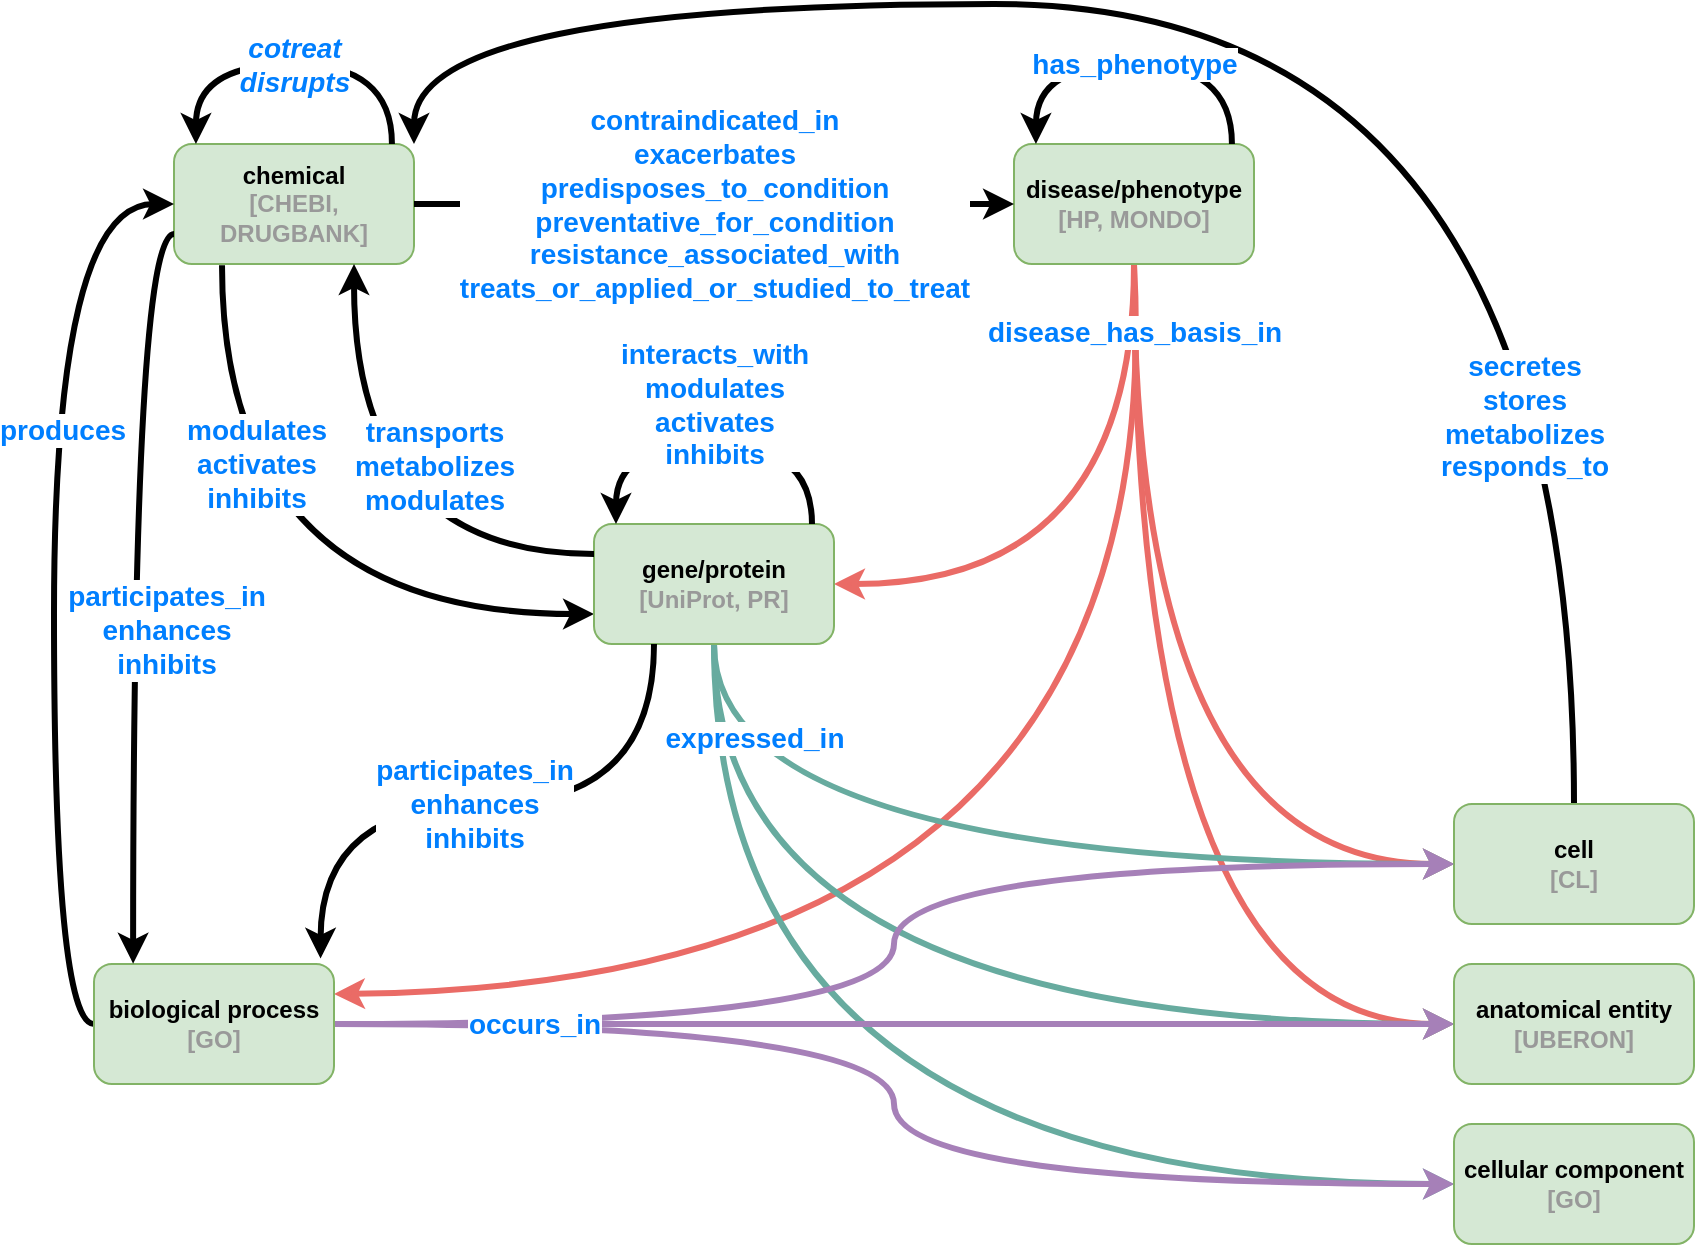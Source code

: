 <mxfile version="24.7.10">
  <diagram name="Page-1" id="LkxXupysr21N3MxYcen2">
    <mxGraphModel dx="1038" dy="665" grid="1" gridSize="10" guides="1" tooltips="1" connect="1" arrows="1" fold="1" page="1" pageScale="1" pageWidth="850" pageHeight="1100" math="0" shadow="0">
      <root>
        <mxCell id="0" />
        <mxCell id="1" parent="0" />
        <mxCell id="spfW1VIJ5o4r3bgIPGs1-16" style="edgeStyle=orthogonalEdgeStyle;rounded=0;orthogonalLoop=1;jettySize=auto;html=1;exitX=0.2;exitY=1.011;exitDx=0;exitDy=0;entryX=0;entryY=0.75;entryDx=0;entryDy=0;curved=1;strokeWidth=3;exitPerimeter=0;" edge="1" parent="1" source="ZjCM9oIh9QFQOClQckcP-2" target="ZjCM9oIh9QFQOClQckcP-4">
          <mxGeometry relative="1" as="geometry" />
        </mxCell>
        <mxCell id="spfW1VIJ5o4r3bgIPGs1-17" value="modulates&lt;div style=&quot;font-size: 14px;&quot;&gt;activates&lt;/div&gt;&lt;div style=&quot;font-size: 14px;&quot;&gt;inhibits&lt;/div&gt;" style="edgeLabel;html=1;align=center;verticalAlign=middle;resizable=0;points=[];fontColor=#007FFF;fontStyle=1;fontSize=14;" vertex="1" connectable="0" parent="spfW1VIJ5o4r3bgIPGs1-16">
          <mxGeometry x="-0.68" y="-1" relative="1" as="geometry">
            <mxPoint x="18" y="42" as="offset" />
          </mxGeometry>
        </mxCell>
        <mxCell id="ZjCM9oIh9QFQOClQckcP-2" value="&lt;b&gt;chemical&lt;/b&gt;&lt;div&gt;&lt;b&gt;&lt;font color=&quot;#999999&quot;&gt;[CHEBI, DRUGBANK]&lt;/font&gt;&lt;/b&gt;&lt;/div&gt;" style="rounded=1;whiteSpace=wrap;html=1;fillColor=#d5e8d4;strokeColor=#82b366;" parent="1" vertex="1">
          <mxGeometry x="140" y="560" width="120" height="60" as="geometry" />
        </mxCell>
        <mxCell id="ZjCM9oIh9QFQOClQckcP-75" style="rounded=0;orthogonalLoop=1;jettySize=auto;html=1;entryX=1;entryY=0.25;entryDx=0;entryDy=0;curved=1;strokeWidth=3;strokeColor=#EA6B66;" parent="1" target="ZjCM9oIh9QFQOClQckcP-6" edge="1">
          <mxGeometry relative="1" as="geometry">
            <Array as="points">
              <mxPoint x="640" y="980" />
            </Array>
            <mxPoint x="620" y="620" as="sourcePoint" />
          </mxGeometry>
        </mxCell>
        <mxCell id="spfW1VIJ5o4r3bgIPGs1-51" style="edgeStyle=orthogonalEdgeStyle;rounded=0;orthogonalLoop=1;jettySize=auto;html=1;exitX=0.5;exitY=1;exitDx=0;exitDy=0;entryX=0;entryY=0.5;entryDx=0;entryDy=0;curved=1;strokeWidth=3;strokeColor=#EA6B66;" edge="1" parent="1" source="ZjCM9oIh9QFQOClQckcP-3" target="ZjCM9oIh9QFQOClQckcP-5">
          <mxGeometry relative="1" as="geometry" />
        </mxCell>
        <mxCell id="spfW1VIJ5o4r3bgIPGs1-53" style="edgeStyle=orthogonalEdgeStyle;rounded=0;orthogonalLoop=1;jettySize=auto;html=1;exitX=0.5;exitY=1;exitDx=0;exitDy=0;entryX=0;entryY=0.5;entryDx=0;entryDy=0;curved=1;strokeWidth=3;strokeColor=#EA6B66;" edge="1" parent="1" source="ZjCM9oIh9QFQOClQckcP-3" target="ZjCM9oIh9QFQOClQckcP-8">
          <mxGeometry relative="1" as="geometry" />
        </mxCell>
        <mxCell id="spfW1VIJ5o4r3bgIPGs1-54" style="edgeStyle=orthogonalEdgeStyle;rounded=0;orthogonalLoop=1;jettySize=auto;html=1;exitX=0.5;exitY=1;exitDx=0;exitDy=0;entryX=1;entryY=0.5;entryDx=0;entryDy=0;curved=1;strokeWidth=3;strokeColor=#EA6B66;" edge="1" parent="1" source="ZjCM9oIh9QFQOClQckcP-3" target="ZjCM9oIh9QFQOClQckcP-4">
          <mxGeometry relative="1" as="geometry">
            <Array as="points">
              <mxPoint x="620" y="780" />
            </Array>
          </mxGeometry>
        </mxCell>
        <mxCell id="spfW1VIJ5o4r3bgIPGs1-62" value="disease_has_basis_in" style="edgeLabel;html=1;align=center;verticalAlign=middle;resizable=0;points=[];fontColor=#007FFF;fontStyle=1;fontSize=14;" vertex="1" connectable="0" parent="spfW1VIJ5o4r3bgIPGs1-54">
          <mxGeometry x="-0.784" relative="1" as="geometry">
            <mxPoint as="offset" />
          </mxGeometry>
        </mxCell>
        <mxCell id="ZjCM9oIh9QFQOClQckcP-3" value="&lt;b&gt;disease/phenotype&lt;/b&gt;&lt;div&gt;&lt;b&gt;&lt;font color=&quot;#999999&quot;&gt;[HP, MONDO]&lt;/font&gt;&lt;/b&gt;&lt;/div&gt;" style="rounded=1;whiteSpace=wrap;html=1;fillColor=#d5e8d4;strokeColor=#82b366;" parent="1" vertex="1">
          <mxGeometry x="560" y="560" width="120" height="60" as="geometry" />
        </mxCell>
        <mxCell id="spfW1VIJ5o4r3bgIPGs1-55" style="edgeStyle=orthogonalEdgeStyle;rounded=0;orthogonalLoop=1;jettySize=auto;html=1;exitX=0.5;exitY=1;exitDx=0;exitDy=0;entryX=0;entryY=0.5;entryDx=0;entryDy=0;curved=1;strokeWidth=3;strokeColor=#67AB9F;" edge="1" parent="1" source="ZjCM9oIh9QFQOClQckcP-4" target="ZjCM9oIh9QFQOClQckcP-7">
          <mxGeometry relative="1" as="geometry" />
        </mxCell>
        <mxCell id="spfW1VIJ5o4r3bgIPGs1-56" style="edgeStyle=orthogonalEdgeStyle;rounded=0;orthogonalLoop=1;jettySize=auto;html=1;exitX=0.5;exitY=1;exitDx=0;exitDy=0;entryX=0;entryY=0.5;entryDx=0;entryDy=0;curved=1;strokeWidth=3;strokeColor=#67AB9F;" edge="1" parent="1" source="ZjCM9oIh9QFQOClQckcP-4" target="ZjCM9oIh9QFQOClQckcP-8">
          <mxGeometry relative="1" as="geometry" />
        </mxCell>
        <mxCell id="spfW1VIJ5o4r3bgIPGs1-57" style="edgeStyle=orthogonalEdgeStyle;rounded=0;orthogonalLoop=1;jettySize=auto;html=1;exitX=0.5;exitY=1;exitDx=0;exitDy=0;entryX=0;entryY=0.5;entryDx=0;entryDy=0;curved=1;strokeWidth=3;strokeColor=#67AB9F;" edge="1" parent="1" source="ZjCM9oIh9QFQOClQckcP-4" target="ZjCM9oIh9QFQOClQckcP-5">
          <mxGeometry relative="1" as="geometry" />
        </mxCell>
        <mxCell id="spfW1VIJ5o4r3bgIPGs1-58" value="expressed_in" style="edgeLabel;html=1;align=center;verticalAlign=middle;resizable=0;points=[];fontColor=#007FFF;fontSize=14;fontStyle=1" vertex="1" connectable="0" parent="spfW1VIJ5o4r3bgIPGs1-57">
          <mxGeometry x="-0.806" y="22" relative="1" as="geometry">
            <mxPoint x="-2" as="offset" />
          </mxGeometry>
        </mxCell>
        <mxCell id="ZjCM9oIh9QFQOClQckcP-4" value="&lt;b&gt;gene/protein&lt;/b&gt;&lt;div&gt;&lt;font color=&quot;#999999&quot;&gt;&lt;b&gt;[UniProt, PR&lt;/b&gt;&lt;b style=&quot;background-color: initial;&quot;&gt;]&lt;/b&gt;&lt;/font&gt;&lt;/div&gt;" style="rounded=1;whiteSpace=wrap;html=1;fillColor=#d5e8d4;strokeColor=#82b366;" parent="1" vertex="1">
          <mxGeometry x="350" y="750" width="120" height="60" as="geometry" />
        </mxCell>
        <mxCell id="spfW1VIJ5o4r3bgIPGs1-63" style="edgeStyle=orthogonalEdgeStyle;rounded=0;orthogonalLoop=1;jettySize=auto;html=1;exitX=0.5;exitY=0;exitDx=0;exitDy=0;entryX=1;entryY=0;entryDx=0;entryDy=0;curved=1;strokeWidth=3;" edge="1" parent="1" source="ZjCM9oIh9QFQOClQckcP-5" target="ZjCM9oIh9QFQOClQckcP-2">
          <mxGeometry relative="1" as="geometry">
            <Array as="points">
              <mxPoint x="840" y="490" />
              <mxPoint x="260" y="490" />
            </Array>
          </mxGeometry>
        </mxCell>
        <mxCell id="spfW1VIJ5o4r3bgIPGs1-64" value="secretes&lt;div style=&quot;font-size: 14px;&quot;&gt;stores&lt;/div&gt;&lt;div style=&quot;font-size: 14px;&quot;&gt;metabolizes&lt;/div&gt;&lt;div style=&quot;font-size: 14px;&quot;&gt;responds_to&lt;/div&gt;" style="edgeLabel;html=1;align=center;verticalAlign=middle;resizable=0;points=[];fontColor=#007FFF;fontSize=14;fontStyle=1" vertex="1" connectable="0" parent="spfW1VIJ5o4r3bgIPGs1-63">
          <mxGeometry x="-0.63" y="25" relative="1" as="geometry">
            <mxPoint as="offset" />
          </mxGeometry>
        </mxCell>
        <mxCell id="ZjCM9oIh9QFQOClQckcP-5" value="&lt;div&gt;&lt;b&gt;cell&lt;/b&gt;&lt;/div&gt;&lt;div&gt;&lt;b&gt;&lt;font color=&quot;#999999&quot;&gt;[CL]&lt;/font&gt;&lt;/b&gt;&lt;/div&gt;" style="rounded=1;whiteSpace=wrap;html=1;fillColor=#d5e8d4;strokeColor=#82b366;" parent="1" vertex="1">
          <mxGeometry x="780" y="890" width="120" height="60" as="geometry" />
        </mxCell>
        <mxCell id="ZjCM9oIh9QFQOClQckcP-56" style="rounded=0;orthogonalLoop=1;jettySize=auto;html=1;exitX=1;exitY=0.5;exitDx=0;exitDy=0;entryX=0;entryY=0.5;entryDx=0;entryDy=0;strokeColor=#A680B8;strokeWidth=3;" parent="1" source="ZjCM9oIh9QFQOClQckcP-6" target="ZjCM9oIh9QFQOClQckcP-8" edge="1">
          <mxGeometry relative="1" as="geometry" />
        </mxCell>
        <mxCell id="spfW1VIJ5o4r3bgIPGs1-41" style="edgeStyle=orthogonalEdgeStyle;rounded=0;orthogonalLoop=1;jettySize=auto;html=1;exitX=0;exitY=0.5;exitDx=0;exitDy=0;entryX=0;entryY=0.5;entryDx=0;entryDy=0;curved=1;strokeWidth=3;" edge="1" parent="1" source="ZjCM9oIh9QFQOClQckcP-6" target="ZjCM9oIh9QFQOClQckcP-2">
          <mxGeometry relative="1" as="geometry" />
        </mxCell>
        <mxCell id="spfW1VIJ5o4r3bgIPGs1-42" value="produces" style="edgeLabel;html=1;align=center;verticalAlign=middle;resizable=0;points=[];fontColor=#007FFF;fontStyle=1;fontSize=14;" vertex="1" connectable="0" parent="spfW1VIJ5o4r3bgIPGs1-41">
          <mxGeometry x="0.296" y="-4" relative="1" as="geometry">
            <mxPoint as="offset" />
          </mxGeometry>
        </mxCell>
        <mxCell id="spfW1VIJ5o4r3bgIPGs1-59" style="edgeStyle=orthogonalEdgeStyle;rounded=0;orthogonalLoop=1;jettySize=auto;html=1;exitX=1;exitY=0.5;exitDx=0;exitDy=0;entryX=0;entryY=0.5;entryDx=0;entryDy=0;curved=1;strokeWidth=3;strokeColor=#A680B8;" edge="1" parent="1" source="ZjCM9oIh9QFQOClQckcP-6" target="ZjCM9oIh9QFQOClQckcP-5">
          <mxGeometry relative="1" as="geometry" />
        </mxCell>
        <mxCell id="spfW1VIJ5o4r3bgIPGs1-60" style="edgeStyle=orthogonalEdgeStyle;rounded=0;orthogonalLoop=1;jettySize=auto;html=1;exitX=1;exitY=0.5;exitDx=0;exitDy=0;entryX=0;entryY=0.5;entryDx=0;entryDy=0;curved=1;strokeWidth=3;strokeColor=#A680B8;" edge="1" parent="1" source="ZjCM9oIh9QFQOClQckcP-6" target="ZjCM9oIh9QFQOClQckcP-7">
          <mxGeometry relative="1" as="geometry" />
        </mxCell>
        <mxCell id="spfW1VIJ5o4r3bgIPGs1-61" value="&lt;font color=&quot;#007fff&quot; style=&quot;font-size: 14px;&quot;&gt;&lt;b&gt;occurs_in&lt;/b&gt;&lt;/font&gt;" style="edgeLabel;html=1;align=center;verticalAlign=middle;resizable=0;points=[];" vertex="1" connectable="0" parent="spfW1VIJ5o4r3bgIPGs1-60">
          <mxGeometry x="-0.786" y="-1" relative="1" as="geometry">
            <mxPoint x="31" y="-1" as="offset" />
          </mxGeometry>
        </mxCell>
        <mxCell id="ZjCM9oIh9QFQOClQckcP-6" value="&lt;div&gt;&lt;b&gt;biological process&lt;/b&gt;&lt;/div&gt;&lt;div&gt;&lt;b&gt;&lt;font color=&quot;#999999&quot;&gt;[GO]&lt;/font&gt;&lt;/b&gt;&lt;/div&gt;" style="rounded=1;whiteSpace=wrap;html=1;fillColor=#d5e8d4;strokeColor=#82b366;" parent="1" vertex="1">
          <mxGeometry x="100" y="970" width="120" height="60" as="geometry" />
        </mxCell>
        <mxCell id="ZjCM9oIh9QFQOClQckcP-7" value="&lt;div&gt;&lt;b&gt;cellular component &lt;font color=&quot;#999999&quot;&gt;[GO]&lt;/font&gt;&lt;/b&gt;&lt;/div&gt;" style="rounded=1;whiteSpace=wrap;html=1;fillColor=#d5e8d4;strokeColor=#82b366;" parent="1" vertex="1">
          <mxGeometry x="780" y="1050" width="120" height="60" as="geometry" />
        </mxCell>
        <mxCell id="ZjCM9oIh9QFQOClQckcP-8" value="&lt;b&gt;anatomical entity&lt;/b&gt;&lt;br&gt;&lt;div&gt;&lt;b&gt;&lt;font color=&quot;#999999&quot;&gt;[UBERON]&lt;/font&gt;&lt;/b&gt;&lt;/div&gt;" style="rounded=1;whiteSpace=wrap;html=1;fillColor=#d5e8d4;strokeColor=#82b366;" parent="1" vertex="1">
          <mxGeometry x="780" y="970" width="120" height="60" as="geometry" />
        </mxCell>
        <mxCell id="ZjCM9oIh9QFQOClQckcP-19" value="" style="endArrow=classic;html=1;rounded=0;exitX=1;exitY=0.5;exitDx=0;exitDy=0;entryX=0;entryY=0.5;entryDx=0;entryDy=0;curved=1;strokeWidth=3;" parent="1" source="ZjCM9oIh9QFQOClQckcP-2" target="ZjCM9oIh9QFQOClQckcP-3" edge="1">
          <mxGeometry width="50" height="50" relative="1" as="geometry">
            <mxPoint x="260" y="320" as="sourcePoint" />
            <mxPoint x="540" y="320" as="targetPoint" />
            <Array as="points" />
          </mxGeometry>
        </mxCell>
        <mxCell id="ZjCM9oIh9QFQOClQckcP-20" value="contraindicated_in&lt;div style=&quot;font-size: 14px;&quot;&gt;exacerbates&lt;/div&gt;&lt;div style=&quot;font-size: 14px;&quot;&gt;predisposes_to_condition&lt;/div&gt;&lt;div style=&quot;font-size: 14px;&quot;&gt;preventative_for_condition&lt;/div&gt;&lt;div style=&quot;font-size: 14px;&quot;&gt;resistance_associated_with&lt;/div&gt;&lt;div style=&quot;font-size: 14px;&quot;&gt;treats_or_applied_or_studied_to_treat&lt;/div&gt;" style="edgeLabel;html=1;align=center;verticalAlign=middle;resizable=0;points=[];fontColor=#007FFF;fontStyle=1;fontSize=14;" parent="ZjCM9oIh9QFQOClQckcP-19" vertex="1" connectable="0">
          <mxGeometry x="0.417" y="-32" relative="1" as="geometry">
            <mxPoint x="-63" y="-32" as="offset" />
          </mxGeometry>
        </mxCell>
        <mxCell id="spfW1VIJ5o4r3bgIPGs1-9" style="edgeStyle=orthogonalEdgeStyle;rounded=0;orthogonalLoop=1;jettySize=auto;html=1;curved=1;strokeWidth=3;" edge="1" parent="1">
          <mxGeometry relative="1" as="geometry">
            <mxPoint x="459" y="750" as="sourcePoint" />
            <mxPoint x="361" y="750" as="targetPoint" />
            <Array as="points">
              <mxPoint x="459" y="710" />
              <mxPoint x="361" y="710" />
            </Array>
          </mxGeometry>
        </mxCell>
        <mxCell id="spfW1VIJ5o4r3bgIPGs1-11" value="interacts_with&lt;div style=&quot;font-size: 14px;&quot;&gt;modulates&lt;/div&gt;&lt;div style=&quot;font-size: 14px;&quot;&gt;activates&lt;/div&gt;&lt;div style=&quot;font-size: 14px;&quot;&gt;inhibits&lt;/div&gt;" style="edgeLabel;html=1;align=center;verticalAlign=middle;resizable=0;points=[];fontColor=#007FFF;fontSize=14;fontStyle=1" vertex="1" connectable="0" parent="spfW1VIJ5o4r3bgIPGs1-9">
          <mxGeometry x="-0.02" relative="1" as="geometry">
            <mxPoint x="-2" y="-20" as="offset" />
          </mxGeometry>
        </mxCell>
        <mxCell id="spfW1VIJ5o4r3bgIPGs1-18" style="edgeStyle=orthogonalEdgeStyle;rounded=0;orthogonalLoop=1;jettySize=auto;html=1;exitX=0;exitY=0.25;exitDx=0;exitDy=0;entryX=0.75;entryY=1;entryDx=0;entryDy=0;curved=1;strokeWidth=3;" edge="1" parent="1" source="ZjCM9oIh9QFQOClQckcP-4" target="ZjCM9oIh9QFQOClQckcP-2">
          <mxGeometry relative="1" as="geometry" />
        </mxCell>
        <mxCell id="spfW1VIJ5o4r3bgIPGs1-19" value="transports&lt;div style=&quot;font-size: 14px;&quot;&gt;metabolizes&lt;/div&gt;&lt;div style=&quot;font-size: 14px;&quot;&gt;modulates&lt;/div&gt;" style="edgeLabel;html=1;align=center;verticalAlign=middle;resizable=0;points=[];fontColor=#007FFF;fontSize=14;fontStyle=1" vertex="1" connectable="0" parent="spfW1VIJ5o4r3bgIPGs1-18">
          <mxGeometry x="0.429" y="-5" relative="1" as="geometry">
            <mxPoint x="35" y="25" as="offset" />
          </mxGeometry>
        </mxCell>
        <mxCell id="spfW1VIJ5o4r3bgIPGs1-24" style="edgeStyle=orthogonalEdgeStyle;rounded=0;orthogonalLoop=1;jettySize=auto;html=1;curved=1;strokeWidth=3;" edge="1" parent="1">
          <mxGeometry relative="1" as="geometry">
            <mxPoint x="248.97" y="560" as="sourcePoint" />
            <mxPoint x="150.97" y="560" as="targetPoint" />
            <Array as="points">
              <mxPoint x="248.97" y="520" />
              <mxPoint x="150.97" y="520" />
            </Array>
          </mxGeometry>
        </mxCell>
        <mxCell id="spfW1VIJ5o4r3bgIPGs1-25" value="cotreat&lt;div style=&quot;font-size: 14px;&quot;&gt;disrupts&lt;/div&gt;" style="edgeLabel;html=1;align=center;verticalAlign=middle;resizable=0;points=[];fontSize=14;fontStyle=3;fontColor=#007FFF;" vertex="1" connectable="0" parent="spfW1VIJ5o4r3bgIPGs1-24">
          <mxGeometry x="-0.02" relative="1" as="geometry">
            <mxPoint x="-2" as="offset" />
          </mxGeometry>
        </mxCell>
        <mxCell id="spfW1VIJ5o4r3bgIPGs1-28" style="edgeStyle=orthogonalEdgeStyle;rounded=0;orthogonalLoop=1;jettySize=auto;html=1;curved=1;strokeWidth=3;" edge="1" parent="1">
          <mxGeometry relative="1" as="geometry">
            <mxPoint x="668.97" y="560" as="sourcePoint" />
            <mxPoint x="570.97" y="560" as="targetPoint" />
            <Array as="points">
              <mxPoint x="668.97" y="520" />
              <mxPoint x="570.97" y="520" />
            </Array>
          </mxGeometry>
        </mxCell>
        <mxCell id="spfW1VIJ5o4r3bgIPGs1-29" value="has_phenotype" style="edgeLabel;html=1;align=center;verticalAlign=middle;resizable=0;points=[];fontColor=#007FFF;fontSize=14;fontStyle=1" vertex="1" connectable="0" parent="spfW1VIJ5o4r3bgIPGs1-28">
          <mxGeometry x="-0.02" relative="1" as="geometry">
            <mxPoint x="-2" as="offset" />
          </mxGeometry>
        </mxCell>
        <mxCell id="spfW1VIJ5o4r3bgIPGs1-36" style="edgeStyle=orthogonalEdgeStyle;rounded=0;orthogonalLoop=1;jettySize=auto;html=1;exitX=0.25;exitY=1;exitDx=0;exitDy=0;entryX=0.944;entryY=-0.045;entryDx=0;entryDy=0;entryPerimeter=0;strokeWidth=3;curved=1;" edge="1" parent="1" source="ZjCM9oIh9QFQOClQckcP-4" target="ZjCM9oIh9QFQOClQckcP-6">
          <mxGeometry relative="1" as="geometry" />
        </mxCell>
        <mxCell id="spfW1VIJ5o4r3bgIPGs1-37" value="participates_in&lt;div style=&quot;font-size: 14px;&quot;&gt;enhances&lt;/div&gt;&lt;div style=&quot;font-size: 14px;&quot;&gt;inhibits&lt;/div&gt;" style="edgeLabel;html=1;align=center;verticalAlign=middle;resizable=0;points=[];fontColor=#007FFF;fontSize=14;fontStyle=1" vertex="1" connectable="0" parent="spfW1VIJ5o4r3bgIPGs1-36">
          <mxGeometry x="-0.771" y="-7" relative="1" as="geometry">
            <mxPoint x="-83" y="43" as="offset" />
          </mxGeometry>
        </mxCell>
        <mxCell id="spfW1VIJ5o4r3bgIPGs1-40" style="edgeStyle=orthogonalEdgeStyle;rounded=0;orthogonalLoop=1;jettySize=auto;html=1;exitX=0;exitY=0.75;exitDx=0;exitDy=0;entryX=0.163;entryY=-0.003;entryDx=0;entryDy=0;entryPerimeter=0;curved=1;strokeWidth=3;" edge="1" parent="1" source="ZjCM9oIh9QFQOClQckcP-2" target="ZjCM9oIh9QFQOClQckcP-6">
          <mxGeometry relative="1" as="geometry" />
        </mxCell>
        <mxCell id="spfW1VIJ5o4r3bgIPGs1-43" value="participates_in&lt;div style=&quot;font-size: 14px;&quot;&gt;enhances&lt;/div&gt;&lt;div style=&quot;font-size: 14px;&quot;&gt;inhibits&lt;/div&gt;" style="edgeLabel;html=1;align=center;verticalAlign=middle;resizable=0;points=[];fontColor=#007FFF;fontStyle=1;fontSize=14;" vertex="1" connectable="0" parent="spfW1VIJ5o4r3bgIPGs1-40">
          <mxGeometry x="-0.219" y="-2" relative="1" as="geometry">
            <mxPoint x="18" y="68" as="offset" />
          </mxGeometry>
        </mxCell>
      </root>
    </mxGraphModel>
  </diagram>
</mxfile>
